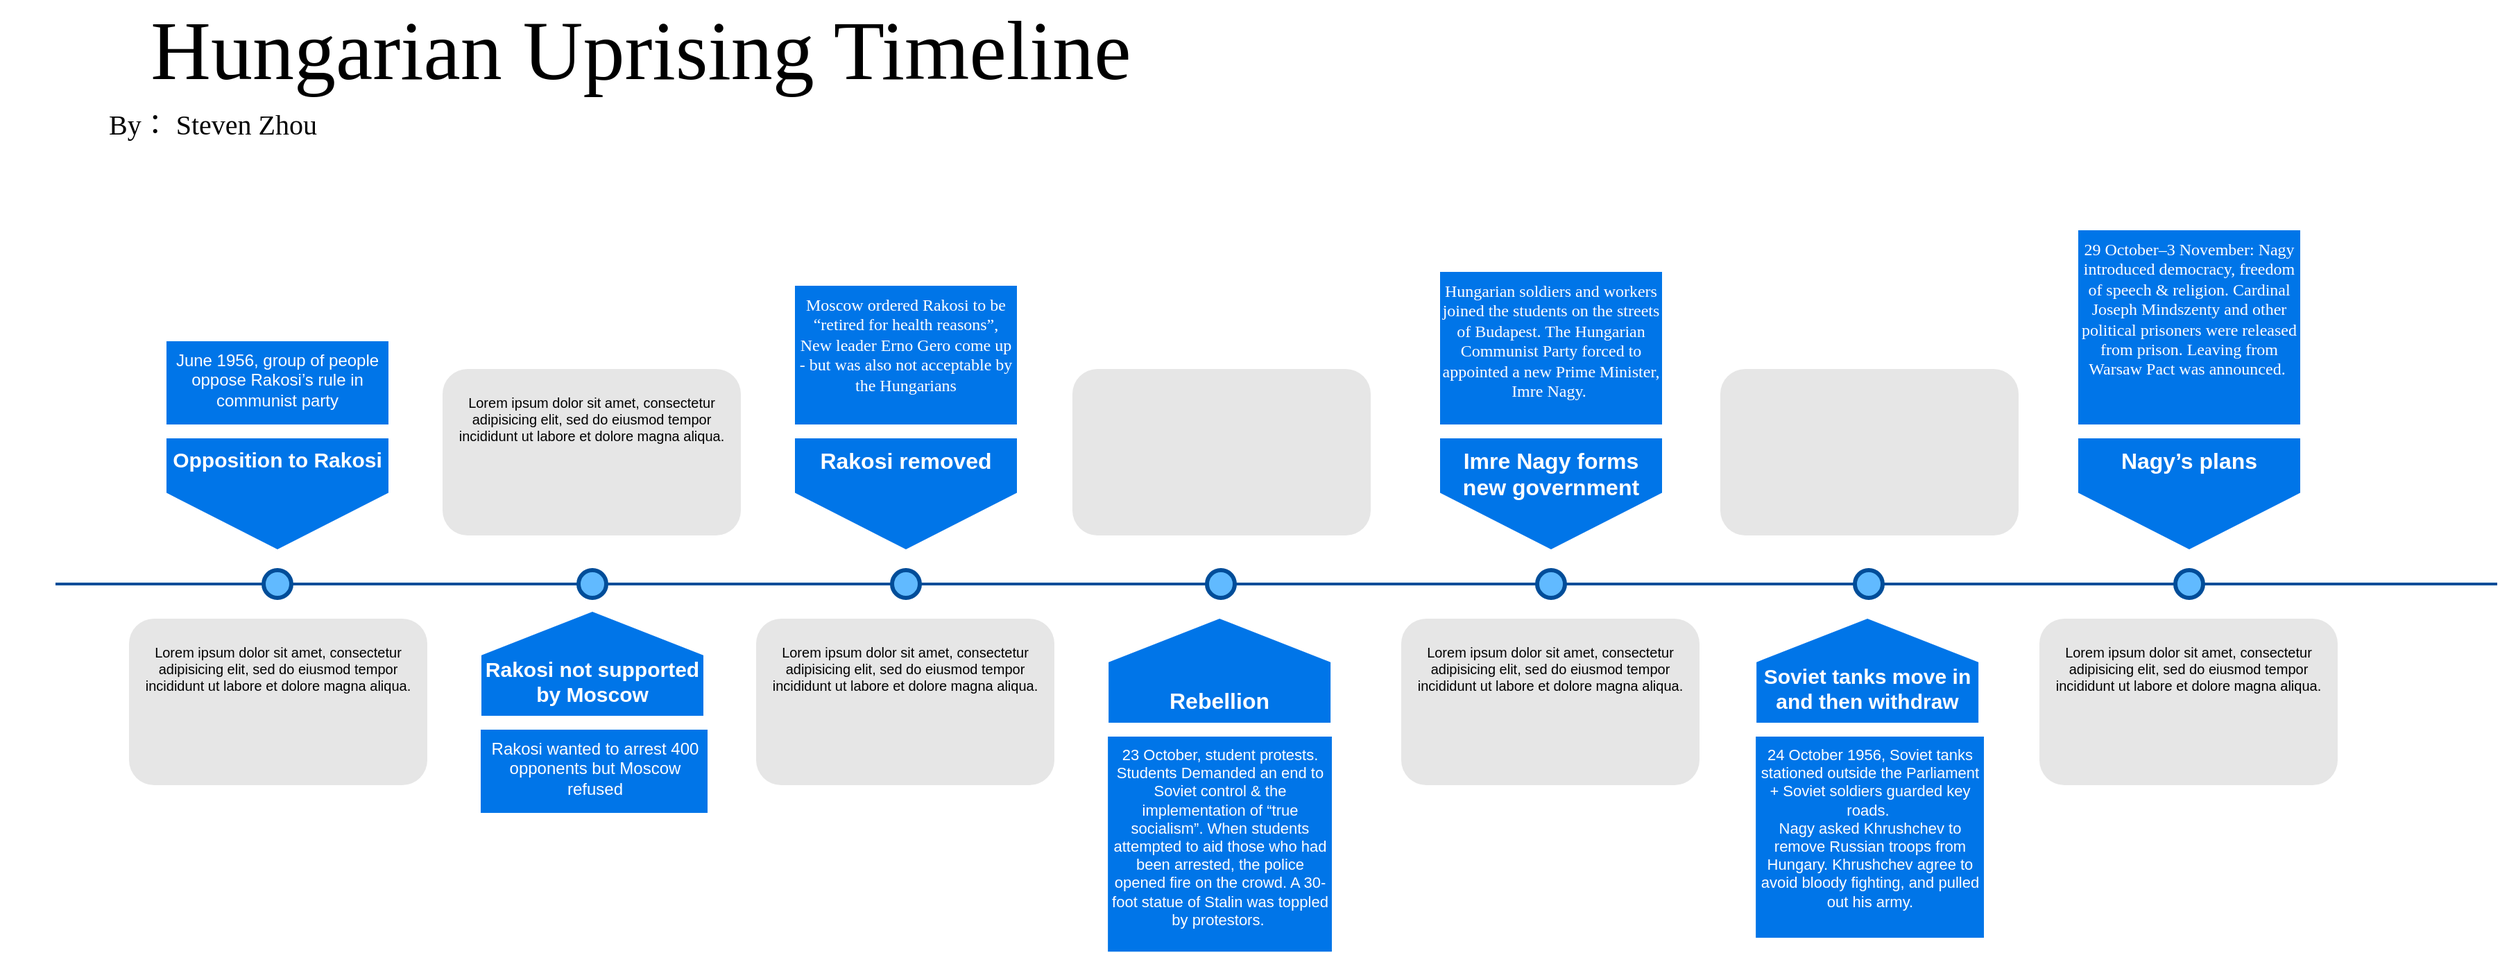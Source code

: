 <mxfile version="12.7.1" type="github">
  <diagram name="Page-1" id="82e54ff1-d628-8f03-85c4-9753963a91cd">
    <mxGraphModel dx="2218" dy="1320" grid="1" gridSize="10" guides="1" tooltips="1" connect="1" arrows="1" fold="1" page="1" pageScale="1" pageWidth="1654" pageHeight="1169" background="#ffffff" math="0" shadow="0">
      <root>
        <mxCell id="0" />
        <mxCell id="1" parent="0" />
        <mxCell id="4ec97bd9e5d20128-1" value="" style="line;strokeWidth=2;html=1;fillColor=none;fontSize=28;fontColor=#004D99;strokeColor=#004D99;" parent="1" vertex="1">
          <mxGeometry x="40" y="450" width="1760" height="10" as="geometry" />
        </mxCell>
        <mxCell id="4ec97bd9e5d20128-5" value="&lt;font style=&quot;font-size: 15px&quot;&gt;&lt;b&gt;Opposition to Rakosi&lt;/b&gt;&lt;/font&gt;" style="shape=offPageConnector;whiteSpace=wrap;html=1;fillColor=#0075E8;fontSize=15;fontColor=#FFFFFF;size=0.509;verticalAlign=top;strokeColor=none;" parent="1" vertex="1">
          <mxGeometry x="120" y="350" width="160" height="80" as="geometry" />
        </mxCell>
        <mxCell id="4ec97bd9e5d20128-7" value="&lt;b&gt;Rakosi not supported by Moscow&lt;/b&gt;" style="shape=offPageConnector;whiteSpace=wrap;html=1;fillColor=#0075E8;fontSize=15;fontColor=#FFFFFF;size=0.418;flipV=1;verticalAlign=bottom;strokeColor=none;spacingBottom=4;" parent="1" vertex="1">
          <mxGeometry x="347" y="475" width="160" height="75" as="geometry" />
        </mxCell>
        <mxCell id="4ec97bd9e5d20128-9" value="" style="ellipse;whiteSpace=wrap;html=1;fillColor=#61BAFF;fontSize=28;fontColor=#004D99;strokeWidth=3;strokeColor=#004D99;" parent="1" vertex="1">
          <mxGeometry x="190" y="445" width="20" height="20" as="geometry" />
        </mxCell>
        <mxCell id="4ec97bd9e5d20128-10" value="" style="ellipse;whiteSpace=wrap;html=1;fillColor=#61BAFF;fontSize=28;fontColor=#004D99;strokeWidth=3;strokeColor=#004D99;" parent="1" vertex="1">
          <mxGeometry x="417" y="445" width="20" height="20" as="geometry" />
        </mxCell>
        <mxCell id="4ec97bd9e5d20128-11" value="" style="ellipse;whiteSpace=wrap;html=1;fillColor=#61BAFF;fontSize=28;fontColor=#004D99;strokeWidth=3;strokeColor=#004D99;" parent="1" vertex="1">
          <mxGeometry x="643" y="445" width="20" height="20" as="geometry" />
        </mxCell>
        <mxCell id="4ec97bd9e5d20128-13" value="" style="ellipse;whiteSpace=wrap;html=1;fillColor=#61BAFF;fontSize=28;fontColor=#004D99;strokeWidth=3;strokeColor=#004D99;" parent="1" vertex="1">
          <mxGeometry x="870" y="445" width="20" height="20" as="geometry" />
        </mxCell>
        <mxCell id="4ec97bd9e5d20128-14" value="&lt;h1 style=&quot;font-size: 10px&quot;&gt;&lt;br&gt;&lt;/h1&gt;&lt;p style=&quot;font-size: 10px&quot;&gt;Lorem ipsum dolor sit amet, consectetur adipisicing elit, sed do eiusmod tempor incididunt ut labore et dolore magna aliqua.&lt;/p&gt;" style="text;html=1;spacing=5;spacingTop=-20;whiteSpace=wrap;overflow=hidden;strokeColor=none;strokeWidth=3;fillColor=#E6E6E6;fontSize=10;fontColor=#000000;align=center;rounded=1;" parent="1" vertex="1">
          <mxGeometry x="93" y="480" width="215" height="120" as="geometry" />
        </mxCell>
        <mxCell id="4ec97bd9e5d20128-16" value="&lt;h1 style=&quot;font-size: 10px&quot;&gt;&lt;br&gt;&lt;/h1&gt;&lt;p style=&quot;font-size: 10px&quot;&gt;Lorem ipsum dolor sit amet, consectetur adipisicing elit, sed do eiusmod tempor incididunt ut labore et dolore magna aliqua.&lt;/p&gt;" style="text;html=1;spacing=5;spacingTop=-20;whiteSpace=wrap;overflow=hidden;strokeColor=none;strokeWidth=3;fillColor=#E6E6E6;fontSize=10;fontColor=#000000;align=center;rounded=1;" parent="1" vertex="1">
          <mxGeometry x="319" y="300" width="215" height="120" as="geometry" />
        </mxCell>
        <mxCell id="4ec97bd9e5d20128-17" value="&lt;h1 style=&quot;font-size: 10px&quot;&gt;&lt;br&gt;&lt;/h1&gt;&lt;p style=&quot;font-size: 10px&quot;&gt;Lorem ipsum dolor sit amet, consectetur adipisicing elit, sed do eiusmod tempor incididunt ut labore et dolore magna aliqua.&lt;/p&gt;" style="text;html=1;spacing=5;spacingTop=-20;whiteSpace=wrap;overflow=hidden;strokeColor=none;strokeWidth=3;fillColor=#E6E6E6;fontSize=10;fontColor=#000000;align=center;rounded=1;" parent="1" vertex="1">
          <mxGeometry x="545" y="480" width="215" height="120" as="geometry" />
        </mxCell>
        <mxCell id="4ec97bd9e5d20128-18" value="&lt;h1 style=&quot;font-size: 10px&quot;&gt;&lt;br style=&quot;font-size: 10px&quot;&gt;&lt;/h1&gt;&lt;div&gt;&lt;br&gt;&lt;/div&gt;" style="text;html=1;spacing=5;spacingTop=-20;whiteSpace=wrap;overflow=hidden;strokeColor=none;strokeWidth=3;fillColor=#E6E6E6;fontSize=13;fontColor=#000000;align=center;rounded=1;" parent="1" vertex="1">
          <mxGeometry x="773" y="300" width="215" height="120" as="geometry" />
        </mxCell>
        <mxCell id="olR5RwuTCDaTEog6YX5e-5" value="Hungarian Uprising Timeline" style="text;html=1;strokeColor=none;fillColor=none;align=center;verticalAlign=middle;whiteSpace=wrap;rounded=0;fontSize=60;fontFamily=Georgia;" vertex="1" parent="1">
          <mxGeometry y="60" width="923.5" height="20" as="geometry" />
        </mxCell>
        <mxCell id="olR5RwuTCDaTEog6YX5e-7" value="&lt;font style=&quot;font-size: 20px&quot;&gt;By： Steven Zhou&lt;/font&gt;" style="text;html=1;strokeColor=none;fillColor=none;align=center;verticalAlign=middle;whiteSpace=wrap;rounded=0;fontFamily=Georgia;fontSize=60;" vertex="1" parent="1">
          <mxGeometry x="60" y="100" width="187" height="20" as="geometry" />
        </mxCell>
        <mxCell id="olR5RwuTCDaTEog6YX5e-14" value="&lt;font style=&quot;font-size: 12px&quot;&gt;June 1956, group of people oppose Rakosi’s rule in communist party&lt;/font&gt;" style="shape=offPageConnector;whiteSpace=wrap;html=1;fillColor=#0075E8;fontSize=12;fontColor=#FFFFFF;size=0;verticalAlign=top;strokeColor=none;" vertex="1" parent="1">
          <mxGeometry x="120" y="280" width="160" height="60" as="geometry" />
        </mxCell>
        <mxCell id="olR5RwuTCDaTEog6YX5e-16" value="&lt;font style=&quot;font-size: 12px&quot;&gt;Rakosi wanted to arrest 400 opponents but Moscow refused&lt;/font&gt;" style="shape=offPageConnector;whiteSpace=wrap;html=1;fillColor=#0075E8;fontSize=12;fontColor=#FFFFFF;size=0;verticalAlign=top;strokeColor=none;" vertex="1" parent="1">
          <mxGeometry x="346.5" y="560" width="163.5" height="60" as="geometry" />
        </mxCell>
        <mxCell id="olR5RwuTCDaTEog6YX5e-20" value="&lt;font style=&quot;font-size: 16px&quot;&gt;&lt;b&gt;Rakosi removed&lt;/b&gt;&lt;/font&gt;" style="shape=offPageConnector;whiteSpace=wrap;html=1;fillColor=#0075E8;fontSize=15;fontColor=#FFFFFF;size=0.509;verticalAlign=top;strokeColor=none;" vertex="1" parent="1">
          <mxGeometry x="573" y="350" width="160" height="80" as="geometry" />
        </mxCell>
        <mxCell id="olR5RwuTCDaTEog6YX5e-21" value="&lt;font style=&quot;font-size: 12px&quot;&gt;Moscow ordered Rakosi to be “retired for health reasons”, New leader Erno Gero come up - but was also not acceptable by the Hungarians&lt;/font&gt;" style="shape=offPageConnector;whiteSpace=wrap;html=1;fillColor=#0075E8;fontSize=12;fontColor=#FFFFFF;size=0;verticalAlign=top;strokeColor=none;fontFamily=Garamond;" vertex="1" parent="1">
          <mxGeometry x="573" y="240" width="160" height="100" as="geometry" />
        </mxCell>
        <mxCell id="olR5RwuTCDaTEog6YX5e-22" value="&lt;font style=&quot;font-size: 16px&quot;&gt;&lt;b&gt;Rebellion&lt;/b&gt;&lt;/font&gt;" style="shape=offPageConnector;whiteSpace=wrap;html=1;fillColor=#0075E8;fontSize=15;fontColor=#FFFFFF;size=0.418;flipV=1;verticalAlign=bottom;strokeColor=none;spacingBottom=4;" vertex="1" parent="1">
          <mxGeometry x="799.07" y="480" width="160" height="75" as="geometry" />
        </mxCell>
        <mxCell id="olR5RwuTCDaTEog6YX5e-23" value="&lt;span style=&quot;font-size: 11px&quot;&gt;23 October, student protests. Students Demanded an end to Soviet control &amp;amp; the implementation of “true socialism”. When students attempted to aid those who had been arrested, the police opened fire on the crowd. A 30-foot statue of Stalin was toppled by protestors.&amp;nbsp;&lt;/span&gt;" style="shape=offPageConnector;whiteSpace=wrap;html=1;fillColor=#0075E8;fontSize=11;fontColor=#FFFFFF;size=0;verticalAlign=top;strokeColor=none;fontFamily=Helvetica;" vertex="1" parent="1">
          <mxGeometry x="798.57" y="565" width="161.43" height="155" as="geometry" />
        </mxCell>
        <mxCell id="olR5RwuTCDaTEog6YX5e-24" value="" style="ellipse;whiteSpace=wrap;html=1;fillColor=#61BAFF;fontSize=28;fontColor=#004D99;strokeWidth=3;strokeColor=#004D99;" vertex="1" parent="1">
          <mxGeometry x="1108" y="445" width="20" height="20" as="geometry" />
        </mxCell>
        <mxCell id="olR5RwuTCDaTEog6YX5e-25" value="&lt;h1 style=&quot;font-size: 10px&quot;&gt;&lt;br&gt;&lt;/h1&gt;&lt;p style=&quot;font-size: 10px&quot;&gt;Lorem ipsum dolor sit amet, consectetur adipisicing elit, sed do eiusmod tempor incididunt ut labore et dolore magna aliqua.&lt;/p&gt;" style="text;html=1;spacing=5;spacingTop=-20;whiteSpace=wrap;overflow=hidden;strokeColor=none;strokeWidth=3;fillColor=#E6E6E6;fontSize=10;fontColor=#000000;align=center;rounded=1;" vertex="1" parent="1">
          <mxGeometry x="1010" y="480" width="215" height="120" as="geometry" />
        </mxCell>
        <mxCell id="olR5RwuTCDaTEog6YX5e-26" value="&lt;span style=&quot;font-size: 16px&quot;&gt;&lt;b&gt;Imre Nagy forms new government&lt;/b&gt;&lt;/span&gt;" style="shape=offPageConnector;whiteSpace=wrap;html=1;fillColor=#0075E8;fontSize=15;fontColor=#FFFFFF;size=0.509;verticalAlign=top;strokeColor=none;" vertex="1" parent="1">
          <mxGeometry x="1038" y="350" width="160" height="80" as="geometry" />
        </mxCell>
        <mxCell id="olR5RwuTCDaTEog6YX5e-27" value="&lt;font style=&quot;font-size: 12px&quot;&gt;Hungarian soldiers and workers joined the students on the streets of Budapest. The Hungarian Communist Party forced to appointed a new Prime Minister, Imre Nagy.&amp;nbsp;&lt;/font&gt;" style="shape=offPageConnector;whiteSpace=wrap;html=1;fillColor=#0075E8;fontSize=12;fontColor=#FFFFFF;size=0;verticalAlign=top;strokeColor=none;fontFamily=Garamond;" vertex="1" parent="1">
          <mxGeometry x="1038" y="230" width="160" height="110" as="geometry" />
        </mxCell>
        <mxCell id="olR5RwuTCDaTEog6YX5e-32" value="" style="ellipse;whiteSpace=wrap;html=1;fillColor=#61BAFF;fontSize=28;fontColor=#004D99;strokeWidth=3;strokeColor=#004D99;" vertex="1" parent="1">
          <mxGeometry x="1337" y="445" width="20" height="20" as="geometry" />
        </mxCell>
        <mxCell id="olR5RwuTCDaTEog6YX5e-33" value="&lt;h1 style=&quot;font-size: 10px&quot;&gt;&lt;br style=&quot;font-size: 10px&quot;&gt;&lt;/h1&gt;&lt;div&gt;&lt;br&gt;&lt;/div&gt;" style="text;html=1;spacing=5;spacingTop=-20;whiteSpace=wrap;overflow=hidden;strokeColor=none;strokeWidth=3;fillColor=#E6E6E6;fontSize=13;fontColor=#000000;align=center;rounded=1;" vertex="1" parent="1">
          <mxGeometry x="1240" y="300" width="215" height="120" as="geometry" />
        </mxCell>
        <mxCell id="olR5RwuTCDaTEog6YX5e-34" value="&lt;b&gt;&lt;font style=&quot;font-size: 15px&quot;&gt;Soviet tanks move in and then withdraw&lt;/font&gt;&lt;/b&gt;" style="shape=offPageConnector;whiteSpace=wrap;html=1;fillColor=#0075E8;fontSize=15;fontColor=#FFFFFF;size=0.418;flipV=1;verticalAlign=bottom;strokeColor=none;spacingBottom=4;" vertex="1" parent="1">
          <mxGeometry x="1266.07" y="480" width="160" height="75" as="geometry" />
        </mxCell>
        <mxCell id="olR5RwuTCDaTEog6YX5e-35" value="&lt;div&gt;&lt;span style=&quot;font-size: 11px&quot;&gt;24 October 1956, Soviet tanks stationed outside the Parliament + Soviet soldiers guarded key roads.&amp;nbsp;&lt;/span&gt;&lt;/div&gt;&lt;div&gt;&lt;span style=&quot;font-size: 11px&quot;&gt;Nagy asked Khrushchev to remove Russian troops from Hungary. Khrushchev agree to avoid bloody fighting, and pulled out his army.&lt;/span&gt;&lt;/div&gt;&lt;div&gt;&lt;br&gt;&lt;/div&gt;" style="shape=offPageConnector;whiteSpace=wrap;html=1;fillColor=#0075E8;fontSize=11;fontColor=#FFFFFF;size=0;verticalAlign=top;strokeColor=none;fontFamily=Helvetica;" vertex="1" parent="1">
          <mxGeometry x="1265.57" y="565" width="164.43" height="145" as="geometry" />
        </mxCell>
        <mxCell id="olR5RwuTCDaTEog6YX5e-40" value="" style="ellipse;whiteSpace=wrap;html=1;fillColor=#61BAFF;fontSize=28;fontColor=#004D99;strokeWidth=3;strokeColor=#004D99;" vertex="1" parent="1">
          <mxGeometry x="1568" y="445" width="20" height="20" as="geometry" />
        </mxCell>
        <mxCell id="olR5RwuTCDaTEog6YX5e-41" value="&lt;h1 style=&quot;font-size: 10px&quot;&gt;&lt;br&gt;&lt;/h1&gt;&lt;p style=&quot;font-size: 10px&quot;&gt;Lorem ipsum dolor sit amet, consectetur adipisicing elit, sed do eiusmod tempor incididunt ut labore et dolore magna aliqua.&lt;/p&gt;" style="text;html=1;spacing=5;spacingTop=-20;whiteSpace=wrap;overflow=hidden;strokeColor=none;strokeWidth=3;fillColor=#E6E6E6;fontSize=10;fontColor=#000000;align=center;rounded=1;" vertex="1" parent="1">
          <mxGeometry x="1470" y="480" width="215" height="120" as="geometry" />
        </mxCell>
        <mxCell id="olR5RwuTCDaTEog6YX5e-42" value="&lt;span style=&quot;font-size: 16px&quot;&gt;&lt;b&gt;Nagy’s plans&lt;/b&gt;&lt;/span&gt;" style="shape=offPageConnector;whiteSpace=wrap;html=1;fillColor=#0075E8;fontSize=15;fontColor=#FFFFFF;size=0.509;verticalAlign=top;strokeColor=none;" vertex="1" parent="1">
          <mxGeometry x="1498" y="350" width="160" height="80" as="geometry" />
        </mxCell>
        <mxCell id="olR5RwuTCDaTEog6YX5e-43" value="&lt;div&gt;29 October–3 November: Nagy introduced democracy, freedom of speech &amp;amp; religion. Cardinal Joseph Mindszenty and other political prisoners were released from prison. Leaving from Warsaw Pact was announced.&amp;nbsp;&lt;/div&gt;" style="shape=offPageConnector;whiteSpace=wrap;html=1;fillColor=#0075E8;fontSize=12;fontColor=#FFFFFF;size=0;verticalAlign=top;strokeColor=none;fontFamily=Garamond;" vertex="1" parent="1">
          <mxGeometry x="1498" y="200" width="160" height="140" as="geometry" />
        </mxCell>
      </root>
    </mxGraphModel>
  </diagram>
</mxfile>
